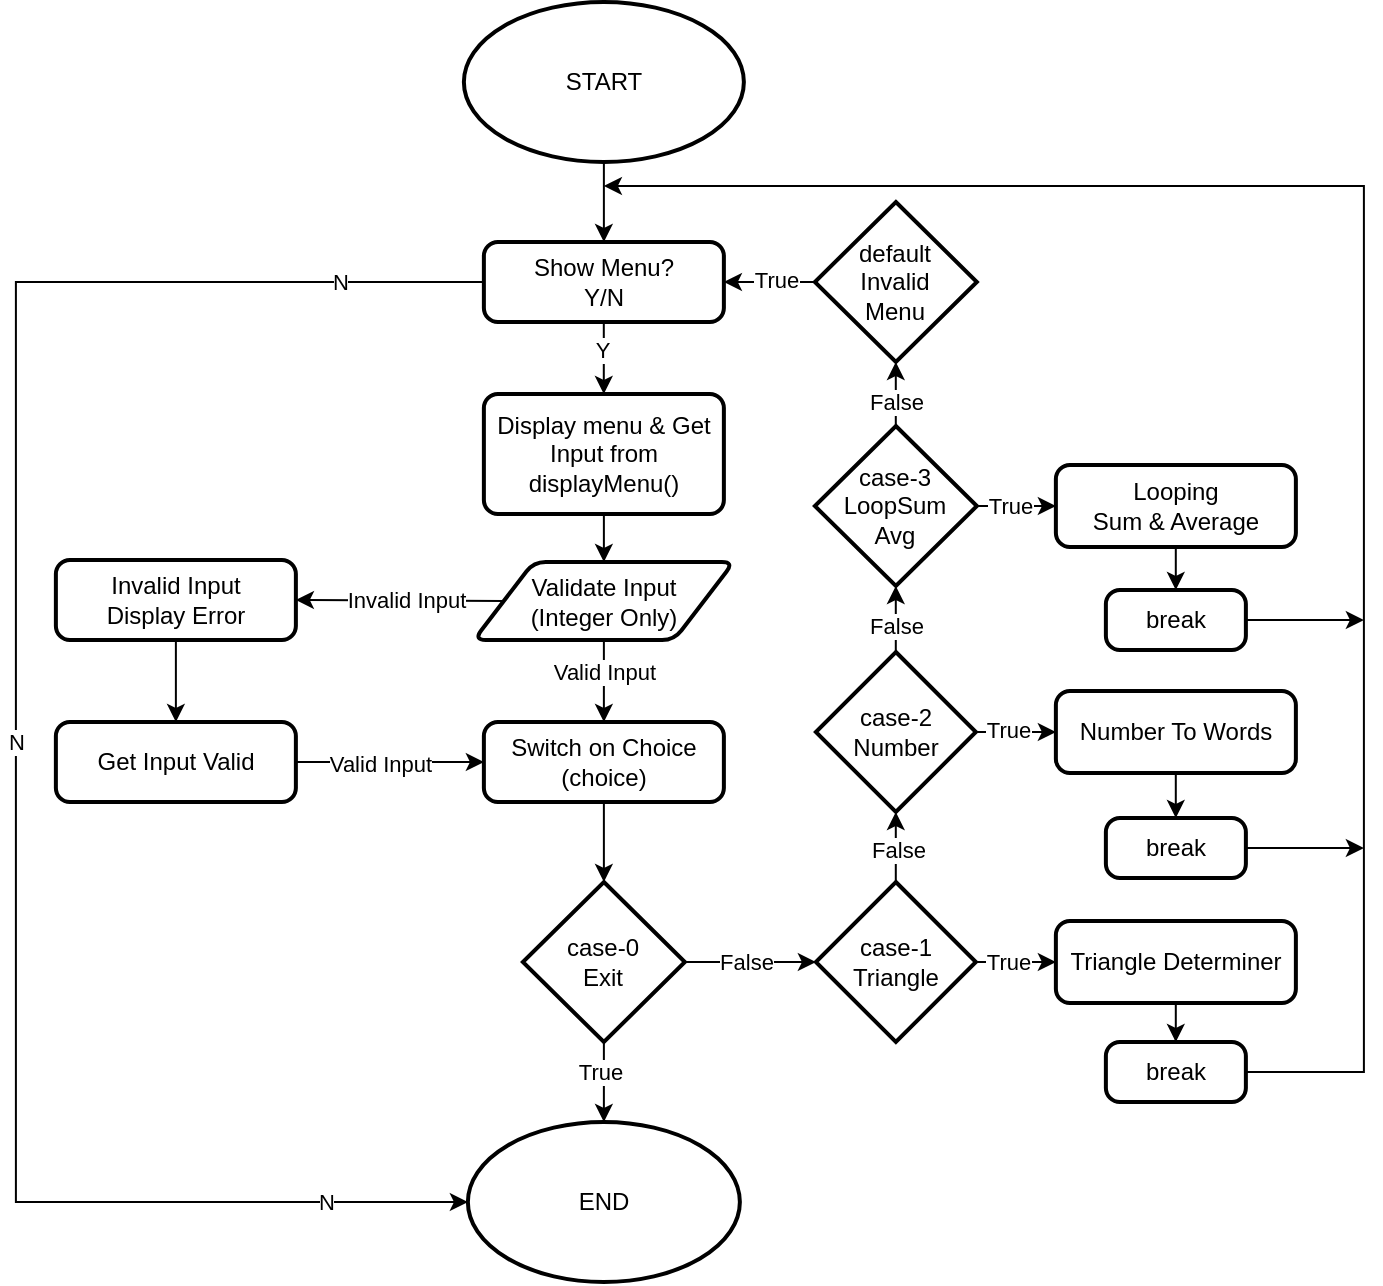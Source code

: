 <mxfile version="22.0.3" type="device">
  <diagram name="Page-1" id="dkTG7h9mUsM3rc9uAfFm">
    <mxGraphModel dx="1468" dy="1171" grid="1" gridSize="10" guides="1" tooltips="1" connect="1" arrows="1" fold="1" page="1" pageScale="1" pageWidth="827" pageHeight="1169" background="#ffffff" math="0" shadow="0">
      <root>
        <mxCell id="0" />
        <mxCell id="1" parent="0" />
        <mxCell id="vWDWO8VQ49W0heAviR7H-1" value="START" style="strokeWidth=2;html=1;shape=mxgraph.flowchart.start_1;whiteSpace=wrap;align=center;" parent="1" vertex="1">
          <mxGeometry x="300.94" y="265" width="140" height="80" as="geometry" />
        </mxCell>
        <mxCell id="vWDWO8VQ49W0heAviR7H-3" value="Display menu &amp;amp; Get Input from&lt;br&gt;displayMenu()" style="rounded=1;whiteSpace=wrap;html=1;absoluteArcSize=1;arcSize=14;strokeWidth=2;align=center;" parent="1" vertex="1">
          <mxGeometry x="310.94" y="461" width="120" height="60" as="geometry" />
        </mxCell>
        <mxCell id="vWDWO8VQ49W0heAviR7H-15" value="" style="edgeStyle=orthogonalEdgeStyle;rounded=0;orthogonalLoop=1;jettySize=auto;html=1;" parent="1" source="vWDWO8VQ49W0heAviR7H-7" target="vWDWO8VQ49W0heAviR7H-8" edge="1">
          <mxGeometry relative="1" as="geometry" />
        </mxCell>
        <mxCell id="vWDWO8VQ49W0heAviR7H-7" value="Invalid Input&lt;br&gt;Display Error" style="rounded=1;whiteSpace=wrap;html=1;absoluteArcSize=1;arcSize=14;strokeWidth=2;align=center;" parent="1" vertex="1">
          <mxGeometry x="96.94" y="544" width="120" height="40" as="geometry" />
        </mxCell>
        <mxCell id="vWDWO8VQ49W0heAviR7H-16" value="" style="edgeStyle=orthogonalEdgeStyle;rounded=0;orthogonalLoop=1;jettySize=auto;html=1;" parent="1" source="vWDWO8VQ49W0heAviR7H-8" target="vWDWO8VQ49W0heAviR7H-9" edge="1">
          <mxGeometry relative="1" as="geometry" />
        </mxCell>
        <mxCell id="vWDWO8VQ49W0heAviR7H-18" value="Valid Input" style="edgeLabel;html=1;align=center;verticalAlign=middle;resizable=0;points=[];" parent="vWDWO8VQ49W0heAviR7H-16" vertex="1" connectable="0">
          <mxGeometry x="-0.111" y="-1" relative="1" as="geometry">
            <mxPoint as="offset" />
          </mxGeometry>
        </mxCell>
        <mxCell id="vWDWO8VQ49W0heAviR7H-8" value="Get Input Valid" style="rounded=1;whiteSpace=wrap;html=1;absoluteArcSize=1;arcSize=14;strokeWidth=2;align=center;" parent="1" vertex="1">
          <mxGeometry x="96.94" y="625" width="120" height="40" as="geometry" />
        </mxCell>
        <mxCell id="wiYFpXB3CsFn-2DpXEMQ-5" value="" style="edgeStyle=orthogonalEdgeStyle;rounded=0;orthogonalLoop=1;jettySize=auto;html=1;" edge="1" parent="1" source="vWDWO8VQ49W0heAviR7H-9" target="vWDWO8VQ49W0heAviR7H-28">
          <mxGeometry relative="1" as="geometry" />
        </mxCell>
        <mxCell id="vWDWO8VQ49W0heAviR7H-9" value="Switch on Choice&lt;br&gt;(choice)" style="rounded=1;whiteSpace=wrap;html=1;absoluteArcSize=1;arcSize=14;strokeWidth=2;align=center;" parent="1" vertex="1">
          <mxGeometry x="310.94" y="625" width="120" height="40" as="geometry" />
        </mxCell>
        <mxCell id="vWDWO8VQ49W0heAviR7H-10" value="" style="endArrow=classic;html=1;rounded=0;entryX=0.5;entryY=0;entryDx=0;entryDy=0;exitX=0.5;exitY=1;exitDx=0;exitDy=0;exitPerimeter=0;" parent="1" source="vWDWO8VQ49W0heAviR7H-1" target="vWDWO8VQ49W0heAviR7H-29" edge="1">
          <mxGeometry width="50" height="50" relative="1" as="geometry">
            <mxPoint x="260.94" y="385" as="sourcePoint" />
            <mxPoint x="310.94" y="335" as="targetPoint" />
          </mxGeometry>
        </mxCell>
        <mxCell id="vWDWO8VQ49W0heAviR7H-11" value="" style="endArrow=classic;html=1;rounded=0;entryX=1;entryY=0.5;entryDx=0;entryDy=0;exitX=0;exitY=0.5;exitDx=0;exitDy=0;" parent="1" source="vWDWO8VQ49W0heAviR7H-21" target="vWDWO8VQ49W0heAviR7H-7" edge="1">
          <mxGeometry width="50" height="50" relative="1" as="geometry">
            <mxPoint x="306.94" y="605" as="sourcePoint" />
            <mxPoint x="236.94" y="615" as="targetPoint" />
          </mxGeometry>
        </mxCell>
        <mxCell id="vWDWO8VQ49W0heAviR7H-17" value="Invalid Input" style="edgeLabel;html=1;align=center;verticalAlign=middle;resizable=0;points=[];" parent="vWDWO8VQ49W0heAviR7H-11" vertex="1" connectable="0">
          <mxGeometry x="-0.094" y="-1" relative="1" as="geometry">
            <mxPoint x="-2" as="offset" />
          </mxGeometry>
        </mxCell>
        <mxCell id="vWDWO8VQ49W0heAviR7H-13" value="" style="endArrow=classic;html=1;rounded=0;entryX=0.5;entryY=0;entryDx=0;entryDy=0;exitX=0.5;exitY=1;exitDx=0;exitDy=0;" parent="1" source="vWDWO8VQ49W0heAviR7H-3" target="vWDWO8VQ49W0heAviR7H-21" edge="1">
          <mxGeometry width="50" height="50" relative="1" as="geometry">
            <mxPoint x="400.94" y="475" as="sourcePoint" />
            <mxPoint x="370.94" y="586.0" as="targetPoint" />
          </mxGeometry>
        </mxCell>
        <mxCell id="vWDWO8VQ49W0heAviR7H-23" value="" style="edgeStyle=orthogonalEdgeStyle;rounded=0;orthogonalLoop=1;jettySize=auto;html=1;" parent="1" source="vWDWO8VQ49W0heAviR7H-21" target="vWDWO8VQ49W0heAviR7H-9" edge="1">
          <mxGeometry relative="1" as="geometry" />
        </mxCell>
        <mxCell id="vWDWO8VQ49W0heAviR7H-24" value="Valid Input" style="edgeLabel;html=1;align=center;verticalAlign=middle;resizable=0;points=[];" parent="vWDWO8VQ49W0heAviR7H-23" vertex="1" connectable="0">
          <mxGeometry x="-0.347" relative="1" as="geometry">
            <mxPoint y="2" as="offset" />
          </mxGeometry>
        </mxCell>
        <mxCell id="vWDWO8VQ49W0heAviR7H-21" value="Validate Input&lt;br style=&quot;border-color: var(--border-color);&quot;&gt;(Integer Only)" style="shape=parallelogram;html=1;strokeWidth=2;perimeter=parallelogramPerimeter;whiteSpace=wrap;rounded=1;arcSize=12;size=0.23;" parent="1" vertex="1">
          <mxGeometry x="305.94" y="545" width="130" height="39" as="geometry" />
        </mxCell>
        <mxCell id="wiYFpXB3CsFn-2DpXEMQ-10" value="" style="edgeStyle=orthogonalEdgeStyle;rounded=0;orthogonalLoop=1;jettySize=auto;html=1;" edge="1" parent="1" source="vWDWO8VQ49W0heAviR7H-25" target="vWDWO8VQ49W0heAviR7H-26">
          <mxGeometry relative="1" as="geometry" />
        </mxCell>
        <mxCell id="wiYFpXB3CsFn-2DpXEMQ-13" value="False" style="edgeLabel;html=1;align=center;verticalAlign=middle;resizable=0;points=[];" vertex="1" connectable="0" parent="wiYFpXB3CsFn-2DpXEMQ-10">
          <mxGeometry x="-0.458" y="-1" relative="1" as="geometry">
            <mxPoint y="-4" as="offset" />
          </mxGeometry>
        </mxCell>
        <mxCell id="wiYFpXB3CsFn-2DpXEMQ-23" value="" style="edgeStyle=orthogonalEdgeStyle;rounded=0;orthogonalLoop=1;jettySize=auto;html=1;" edge="1" parent="1" source="vWDWO8VQ49W0heAviR7H-25">
          <mxGeometry relative="1" as="geometry">
            <mxPoint x="596.94" y="745" as="targetPoint" />
          </mxGeometry>
        </mxCell>
        <mxCell id="wiYFpXB3CsFn-2DpXEMQ-24" value="True" style="edgeLabel;html=1;align=center;verticalAlign=middle;resizable=0;points=[];" vertex="1" connectable="0" parent="wiYFpXB3CsFn-2DpXEMQ-23">
          <mxGeometry x="-0.35" y="-1" relative="1" as="geometry">
            <mxPoint x="3" y="-1" as="offset" />
          </mxGeometry>
        </mxCell>
        <mxCell id="vWDWO8VQ49W0heAviR7H-25" value="case-1&lt;br&gt;Triangle" style="strokeWidth=2;html=1;shape=mxgraph.flowchart.decision;whiteSpace=wrap;" parent="1" vertex="1">
          <mxGeometry x="476.94" y="705" width="80" height="80" as="geometry" />
        </mxCell>
        <mxCell id="wiYFpXB3CsFn-2DpXEMQ-11" value="" style="edgeStyle=orthogonalEdgeStyle;rounded=0;orthogonalLoop=1;jettySize=auto;html=1;" edge="1" parent="1" source="vWDWO8VQ49W0heAviR7H-26" target="vWDWO8VQ49W0heAviR7H-58">
          <mxGeometry relative="1" as="geometry" />
        </mxCell>
        <mxCell id="wiYFpXB3CsFn-2DpXEMQ-14" value="False" style="edgeLabel;html=1;align=center;verticalAlign=middle;resizable=0;points=[];" vertex="1" connectable="0" parent="wiYFpXB3CsFn-2DpXEMQ-11">
          <mxGeometry x="-0.37" relative="1" as="geometry">
            <mxPoint y="2" as="offset" />
          </mxGeometry>
        </mxCell>
        <mxCell id="wiYFpXB3CsFn-2DpXEMQ-22" value="" style="edgeStyle=orthogonalEdgeStyle;rounded=0;orthogonalLoop=1;jettySize=auto;html=1;" edge="1" parent="1" source="vWDWO8VQ49W0heAviR7H-26">
          <mxGeometry relative="1" as="geometry">
            <mxPoint x="596.94" y="630" as="targetPoint" />
          </mxGeometry>
        </mxCell>
        <mxCell id="wiYFpXB3CsFn-2DpXEMQ-25" value="True" style="edgeLabel;html=1;align=center;verticalAlign=middle;resizable=0;points=[];" vertex="1" connectable="0" parent="wiYFpXB3CsFn-2DpXEMQ-22">
          <mxGeometry x="-0.228" y="1" relative="1" as="geometry">
            <mxPoint as="offset" />
          </mxGeometry>
        </mxCell>
        <mxCell id="vWDWO8VQ49W0heAviR7H-26" value="case-2&lt;br&gt;Number" style="strokeWidth=2;html=1;shape=mxgraph.flowchart.decision;whiteSpace=wrap;" parent="1" vertex="1">
          <mxGeometry x="476.94" y="590" width="80" height="80" as="geometry" />
        </mxCell>
        <mxCell id="wiYFpXB3CsFn-2DpXEMQ-3" value="" style="edgeStyle=orthogonalEdgeStyle;rounded=0;orthogonalLoop=1;jettySize=auto;html=1;" edge="1" parent="1" source="vWDWO8VQ49W0heAviR7H-28" target="vWDWO8VQ49W0heAviR7H-39">
          <mxGeometry relative="1" as="geometry" />
        </mxCell>
        <mxCell id="wiYFpXB3CsFn-2DpXEMQ-7" value="True" style="edgeLabel;html=1;align=center;verticalAlign=middle;resizable=0;points=[];" vertex="1" connectable="0" parent="wiYFpXB3CsFn-2DpXEMQ-3">
          <mxGeometry x="-0.263" y="2" relative="1" as="geometry">
            <mxPoint x="-4" as="offset" />
          </mxGeometry>
        </mxCell>
        <mxCell id="wiYFpXB3CsFn-2DpXEMQ-8" value="" style="edgeStyle=orthogonalEdgeStyle;rounded=0;orthogonalLoop=1;jettySize=auto;html=1;" edge="1" parent="1" source="vWDWO8VQ49W0heAviR7H-28" target="vWDWO8VQ49W0heAviR7H-25">
          <mxGeometry relative="1" as="geometry" />
        </mxCell>
        <mxCell id="wiYFpXB3CsFn-2DpXEMQ-9" value="False" style="edgeLabel;html=1;align=center;verticalAlign=middle;resizable=0;points=[];" vertex="1" connectable="0" parent="wiYFpXB3CsFn-2DpXEMQ-8">
          <mxGeometry x="0.092" relative="1" as="geometry">
            <mxPoint x="-6" as="offset" />
          </mxGeometry>
        </mxCell>
        <mxCell id="vWDWO8VQ49W0heAviR7H-28" value="case-0&lt;br&gt;Exit" style="strokeWidth=2;html=1;shape=mxgraph.flowchart.decision;whiteSpace=wrap;" parent="1" vertex="1">
          <mxGeometry x="330.44" y="705" width="81" height="80" as="geometry" />
        </mxCell>
        <mxCell id="vWDWO8VQ49W0heAviR7H-30" value="" style="edgeStyle=orthogonalEdgeStyle;rounded=0;orthogonalLoop=1;jettySize=auto;html=1;" parent="1" source="vWDWO8VQ49W0heAviR7H-29" target="vWDWO8VQ49W0heAviR7H-3" edge="1">
          <mxGeometry relative="1" as="geometry" />
        </mxCell>
        <mxCell id="vWDWO8VQ49W0heAviR7H-31" value="Y" style="edgeLabel;html=1;align=center;verticalAlign=middle;resizable=0;points=[];" parent="vWDWO8VQ49W0heAviR7H-30" vertex="1" connectable="0">
          <mxGeometry x="-0.186" y="-1" relative="1" as="geometry">
            <mxPoint y="-4" as="offset" />
          </mxGeometry>
        </mxCell>
        <mxCell id="vWDWO8VQ49W0heAviR7H-29" value="Show Menu?&lt;br&gt;Y/N" style="rounded=1;whiteSpace=wrap;html=1;absoluteArcSize=1;arcSize=14;strokeWidth=2;align=center;" parent="1" vertex="1">
          <mxGeometry x="310.94" y="385" width="120" height="40" as="geometry" />
        </mxCell>
        <mxCell id="vWDWO8VQ49W0heAviR7H-39" value="&lt;div style=&quot;border-color: var(--border-color); font-family: Menlo, Monaco, &amp;quot;Courier New&amp;quot;, monospace; line-height: 18px;&quot;&gt;&lt;/div&gt;END" style="strokeWidth=2;html=1;shape=mxgraph.flowchart.start_1;whiteSpace=wrap;align=center;strokeColor=default;fontColor=default;labelBackgroundColor=none;" parent="1" vertex="1">
          <mxGeometry x="302.94" y="825" width="136" height="80" as="geometry" />
        </mxCell>
        <mxCell id="vWDWO8VQ49W0heAviR7H-40" style="rounded=0;orthogonalLoop=1;jettySize=auto;html=1;entryX=0;entryY=0.5;entryDx=0;entryDy=0;entryPerimeter=0;exitX=0;exitY=0.5;exitDx=0;exitDy=0;edgeStyle=orthogonalEdgeStyle;" parent="1" source="vWDWO8VQ49W0heAviR7H-29" target="vWDWO8VQ49W0heAviR7H-39" edge="1">
          <mxGeometry relative="1" as="geometry">
            <mxPoint x="566.94" y="415" as="sourcePoint" />
            <mxPoint x="576.94" y="1005" as="targetPoint" />
            <Array as="points">
              <mxPoint x="76.94" y="405" />
              <mxPoint x="76.94" y="865" />
            </Array>
          </mxGeometry>
        </mxCell>
        <mxCell id="vWDWO8VQ49W0heAviR7H-41" value="N" style="edgeLabel;html=1;align=center;verticalAlign=middle;resizable=0;points=[];" parent="vWDWO8VQ49W0heAviR7H-40" vertex="1" connectable="0">
          <mxGeometry x="-0.843" relative="1" as="geometry">
            <mxPoint as="offset" />
          </mxGeometry>
        </mxCell>
        <mxCell id="vWDWO8VQ49W0heAviR7H-43" value="N" style="edgeLabel;html=1;align=center;verticalAlign=middle;resizable=0;points=[];" parent="vWDWO8VQ49W0heAviR7H-40" vertex="1" connectable="0">
          <mxGeometry x="0.009" relative="1" as="geometry">
            <mxPoint as="offset" />
          </mxGeometry>
        </mxCell>
        <mxCell id="vWDWO8VQ49W0heAviR7H-44" value="N" style="edgeLabel;html=1;align=center;verticalAlign=middle;resizable=0;points=[];" parent="vWDWO8VQ49W0heAviR7H-40" vertex="1" connectable="0">
          <mxGeometry x="0.846" y="3" relative="1" as="geometry">
            <mxPoint y="3" as="offset" />
          </mxGeometry>
        </mxCell>
        <mxCell id="wiYFpXB3CsFn-2DpXEMQ-4" value="" style="edgeStyle=orthogonalEdgeStyle;rounded=0;orthogonalLoop=1;jettySize=auto;html=1;exitX=0;exitY=0.5;exitDx=0;exitDy=0;exitPerimeter=0;" edge="1" parent="1" source="vWDWO8VQ49W0heAviR7H-52" target="vWDWO8VQ49W0heAviR7H-29">
          <mxGeometry relative="1" as="geometry">
            <Array as="points">
              <mxPoint x="466.94" y="405" />
              <mxPoint x="466.94" y="405" />
            </Array>
          </mxGeometry>
        </mxCell>
        <mxCell id="wiYFpXB3CsFn-2DpXEMQ-28" value="True" style="edgeLabel;html=1;align=center;verticalAlign=middle;resizable=0;points=[];" vertex="1" connectable="0" parent="wiYFpXB3CsFn-2DpXEMQ-4">
          <mxGeometry x="-0.185" relative="1" as="geometry">
            <mxPoint x="-1" y="-1" as="offset" />
          </mxGeometry>
        </mxCell>
        <mxCell id="vWDWO8VQ49W0heAviR7H-52" value="default&lt;br&gt;Invalid&lt;br&gt;Menu" style="strokeWidth=2;html=1;shape=mxgraph.flowchart.decision;whiteSpace=wrap;" parent="1" vertex="1">
          <mxGeometry x="476.44" y="365" width="81" height="80" as="geometry" />
        </mxCell>
        <mxCell id="wiYFpXB3CsFn-2DpXEMQ-12" value="" style="edgeStyle=orthogonalEdgeStyle;rounded=0;orthogonalLoop=1;jettySize=auto;html=1;" edge="1" parent="1" source="vWDWO8VQ49W0heAviR7H-58" target="vWDWO8VQ49W0heAviR7H-52">
          <mxGeometry relative="1" as="geometry" />
        </mxCell>
        <mxCell id="wiYFpXB3CsFn-2DpXEMQ-15" value="False" style="edgeLabel;html=1;align=center;verticalAlign=middle;resizable=0;points=[];" vertex="1" connectable="0" parent="wiYFpXB3CsFn-2DpXEMQ-12">
          <mxGeometry x="0.155" relative="1" as="geometry">
            <mxPoint as="offset" />
          </mxGeometry>
        </mxCell>
        <mxCell id="wiYFpXB3CsFn-2DpXEMQ-21" value="" style="edgeStyle=orthogonalEdgeStyle;rounded=0;orthogonalLoop=1;jettySize=auto;html=1;" edge="1" parent="1" source="vWDWO8VQ49W0heAviR7H-58">
          <mxGeometry relative="1" as="geometry">
            <mxPoint x="596.94" y="517.0" as="targetPoint" />
          </mxGeometry>
        </mxCell>
        <mxCell id="wiYFpXB3CsFn-2DpXEMQ-26" value="True" style="edgeLabel;html=1;align=center;verticalAlign=middle;resizable=0;points=[];" vertex="1" connectable="0" parent="wiYFpXB3CsFn-2DpXEMQ-21">
          <mxGeometry x="-0.193" relative="1" as="geometry">
            <mxPoint as="offset" />
          </mxGeometry>
        </mxCell>
        <mxCell id="vWDWO8VQ49W0heAviR7H-58" value="case-3&lt;br&gt;LoopSum&lt;br&gt;Avg" style="strokeWidth=2;html=1;shape=mxgraph.flowchart.decision;whiteSpace=wrap;" parent="1" vertex="1">
          <mxGeometry x="476.44" y="477" width="81" height="80" as="geometry" />
        </mxCell>
        <mxCell id="wiYFpXB3CsFn-2DpXEMQ-39" value="" style="edgeStyle=orthogonalEdgeStyle;rounded=0;orthogonalLoop=1;jettySize=auto;html=1;" edge="1" parent="1" source="wiYFpXB3CsFn-2DpXEMQ-30" target="wiYFpXB3CsFn-2DpXEMQ-37">
          <mxGeometry relative="1" as="geometry" />
        </mxCell>
        <mxCell id="wiYFpXB3CsFn-2DpXEMQ-30" value="Number To Words" style="rounded=1;whiteSpace=wrap;html=1;absoluteArcSize=1;arcSize=14;strokeWidth=2;" vertex="1" parent="1">
          <mxGeometry x="596.94" y="609.5" width="120" height="41" as="geometry" />
        </mxCell>
        <mxCell id="wiYFpXB3CsFn-2DpXEMQ-38" value="" style="edgeStyle=orthogonalEdgeStyle;rounded=0;orthogonalLoop=1;jettySize=auto;html=1;" edge="1" parent="1" source="wiYFpXB3CsFn-2DpXEMQ-32" target="wiYFpXB3CsFn-2DpXEMQ-35">
          <mxGeometry relative="1" as="geometry" />
        </mxCell>
        <mxCell id="wiYFpXB3CsFn-2DpXEMQ-32" value="Looping&lt;br style=&quot;border-color: var(--border-color);&quot;&gt;Sum &amp;amp; Average" style="rounded=1;whiteSpace=wrap;html=1;absoluteArcSize=1;arcSize=14;strokeWidth=2;" vertex="1" parent="1">
          <mxGeometry x="596.94" y="496.5" width="120" height="41" as="geometry" />
        </mxCell>
        <mxCell id="wiYFpXB3CsFn-2DpXEMQ-40" value="" style="edgeStyle=orthogonalEdgeStyle;rounded=0;orthogonalLoop=1;jettySize=auto;html=1;" edge="1" parent="1" source="wiYFpXB3CsFn-2DpXEMQ-33" target="wiYFpXB3CsFn-2DpXEMQ-36">
          <mxGeometry relative="1" as="geometry" />
        </mxCell>
        <mxCell id="wiYFpXB3CsFn-2DpXEMQ-33" value="Triangle Determiner" style="rounded=1;whiteSpace=wrap;html=1;absoluteArcSize=1;arcSize=14;strokeWidth=2;" vertex="1" parent="1">
          <mxGeometry x="596.94" y="724.5" width="120" height="41" as="geometry" />
        </mxCell>
        <mxCell id="wiYFpXB3CsFn-2DpXEMQ-59" style="edgeStyle=orthogonalEdgeStyle;rounded=0;orthogonalLoop=1;jettySize=auto;html=1;exitX=1;exitY=0.5;exitDx=0;exitDy=0;" edge="1" parent="1" source="wiYFpXB3CsFn-2DpXEMQ-35">
          <mxGeometry relative="1" as="geometry">
            <mxPoint x="750.94" y="574" as="targetPoint" />
            <mxPoint x="695.94" y="574" as="sourcePoint" />
          </mxGeometry>
        </mxCell>
        <mxCell id="wiYFpXB3CsFn-2DpXEMQ-35" value="break" style="rounded=1;whiteSpace=wrap;html=1;absoluteArcSize=1;arcSize=14;strokeWidth=2;" vertex="1" parent="1">
          <mxGeometry x="621.94" y="559" width="70" height="30" as="geometry" />
        </mxCell>
        <mxCell id="wiYFpXB3CsFn-2DpXEMQ-36" value="break" style="rounded=1;whiteSpace=wrap;html=1;absoluteArcSize=1;arcSize=14;strokeWidth=2;" vertex="1" parent="1">
          <mxGeometry x="621.94" y="785" width="70" height="30" as="geometry" />
        </mxCell>
        <mxCell id="wiYFpXB3CsFn-2DpXEMQ-60" style="edgeStyle=orthogonalEdgeStyle;rounded=0;orthogonalLoop=1;jettySize=auto;html=1;exitX=1;exitY=0.5;exitDx=0;exitDy=0;" edge="1" parent="1" source="wiYFpXB3CsFn-2DpXEMQ-37">
          <mxGeometry relative="1" as="geometry">
            <mxPoint x="750.94" y="688" as="targetPoint" />
            <mxPoint x="695.94" y="688" as="sourcePoint" />
          </mxGeometry>
        </mxCell>
        <mxCell id="wiYFpXB3CsFn-2DpXEMQ-37" value="break" style="rounded=1;whiteSpace=wrap;html=1;absoluteArcSize=1;arcSize=14;strokeWidth=2;" vertex="1" parent="1">
          <mxGeometry x="621.94" y="673" width="70" height="30" as="geometry" />
        </mxCell>
        <mxCell id="wiYFpXB3CsFn-2DpXEMQ-55" value="" style="endArrow=classic;html=1;rounded=0;exitX=1;exitY=0.5;exitDx=0;exitDy=0;edgeStyle=orthogonalEdgeStyle;endFill=1;" edge="1" parent="1" source="wiYFpXB3CsFn-2DpXEMQ-36">
          <mxGeometry width="50" height="50" relative="1" as="geometry">
            <mxPoint x="695.94" y="800" as="sourcePoint" />
            <mxPoint x="370.94" y="357" as="targetPoint" />
            <Array as="points">
              <mxPoint x="750.94" y="800" />
              <mxPoint x="750.94" y="357" />
            </Array>
          </mxGeometry>
        </mxCell>
      </root>
    </mxGraphModel>
  </diagram>
</mxfile>
